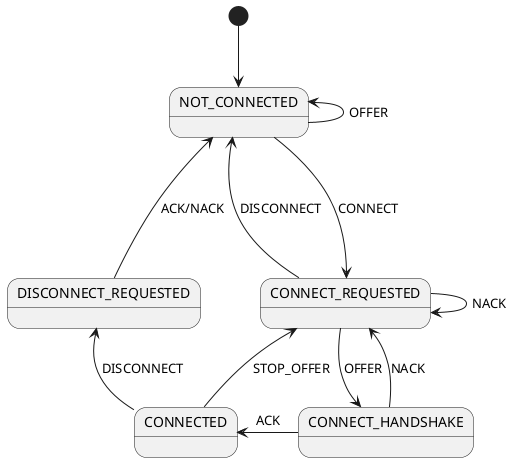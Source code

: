 @startuml

[*] -down-> NOT_CONNECTED

NOT_CONNECTED -left-> NOT_CONNECTED : OFFER
NOT_CONNECTED -right-> CONNECT_REQUESTED : CONNECT

CONNECT_REQUESTED -left-> NOT_CONNECTED : DISCONNECT
CONNECT_REQUESTED -right-> CONNECT_REQUESTED : NACK
CONNECT_REQUESTED -down-> CONNECT_HANDSHAKE : OFFER

CONNECT_HANDSHAKE -left-> CONNECTED : ACK
CONNECT_HANDSHAKE -up-> CONNECT_REQUESTED : NACK

CONNECTED -up-> DISCONNECT_REQUESTED : DISCONNECT
CONNECTED -up-> CONNECT_REQUESTED : STOP_OFFER

DISCONNECT_REQUESTED -up--> NOT_CONNECTED : ACK/NACK

@enduml
